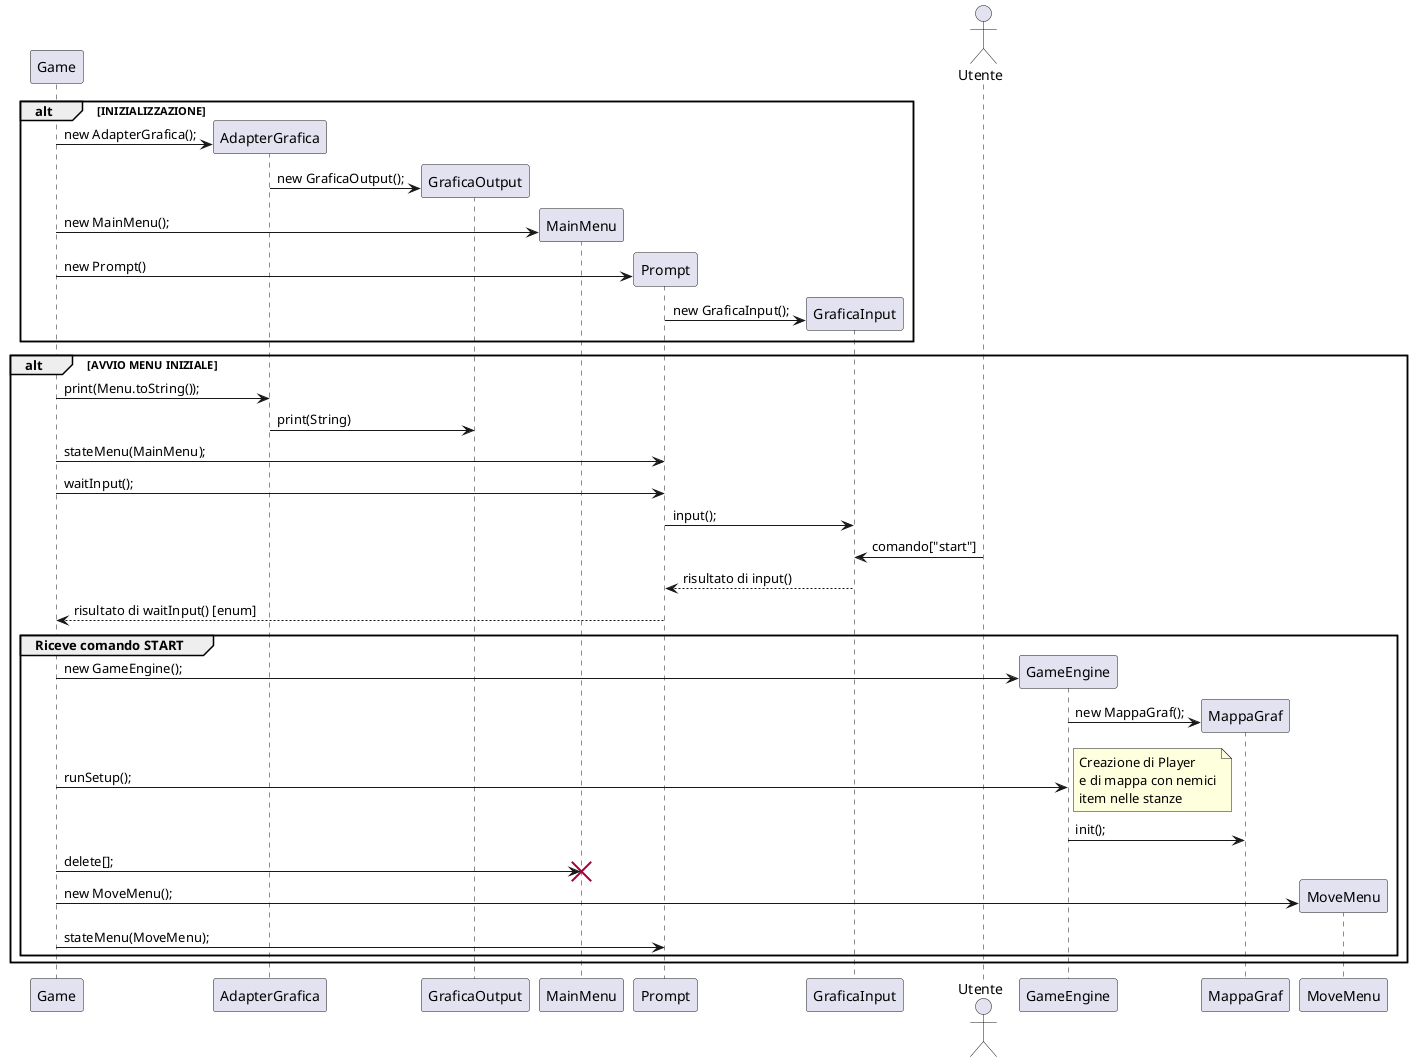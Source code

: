 @startuml

alt INIZIALIZZAZIONE

participant Game as ga

/'---------------- INIZIALIZZAZIONE OGGETTI ----------------'/
create AdapterGrafica
ga -> AdapterGrafica: new AdapterGrafica();

create GraficaOutput
AdapterGrafica -> GraficaOutput: new GraficaOutput();

create MainMenu
ga -> MainMenu: new MainMenu();

create Prompt
ga -> Prompt : new Prompt()

create GraficaInput
Prompt -> GraficaInput : new GraficaInput();

/'create VerifyCommand
Prompt -> VerifyCommand: new VerifyCommand();
'/
end


alt AVVIO MENU INIZIALE
actor Utente as u

/'---------------- AVVIO MENU INIZIALE ----------------'/
ga -> AdapterGrafica : print(Menu.toString());
AdapterGrafica -> GraficaOutput : print(String)

ga -> Prompt : stateMenu(MainMenu);
ga -> Prompt : waitInput();
Prompt -> GraficaInput : input();

/'GraficaInput -> u'/
u -> GraficaInput : comando["start"]
GraficaInput --> Prompt : risultato di input()
Prompt --> ga : risultato di waitInput() [enum]
/'note left
Se riceve enum START allora 
si può avviare la partita
end note
'/

group Riceve comando START

/'---------------- AVVIO PARTITA ----------------'/
create GameEngine
ga -> GameEngine : new GameEngine();
create MappaGraf
GameEngine -> MappaGraf: new MappaGraf();
ga -> GameEngine : runSetup();
note right
Creazione di Player
e di mappa con nemici
item nelle stanze
end note
GameEngine -> MappaGraf : init();
ga -> MainMenu : delete[];
destroy MainMenu
create MoveMenu
ga -> MoveMenu: new MoveMenu();
ga -> Prompt : stateMenu(MoveMenu);

end
end

@enduml
